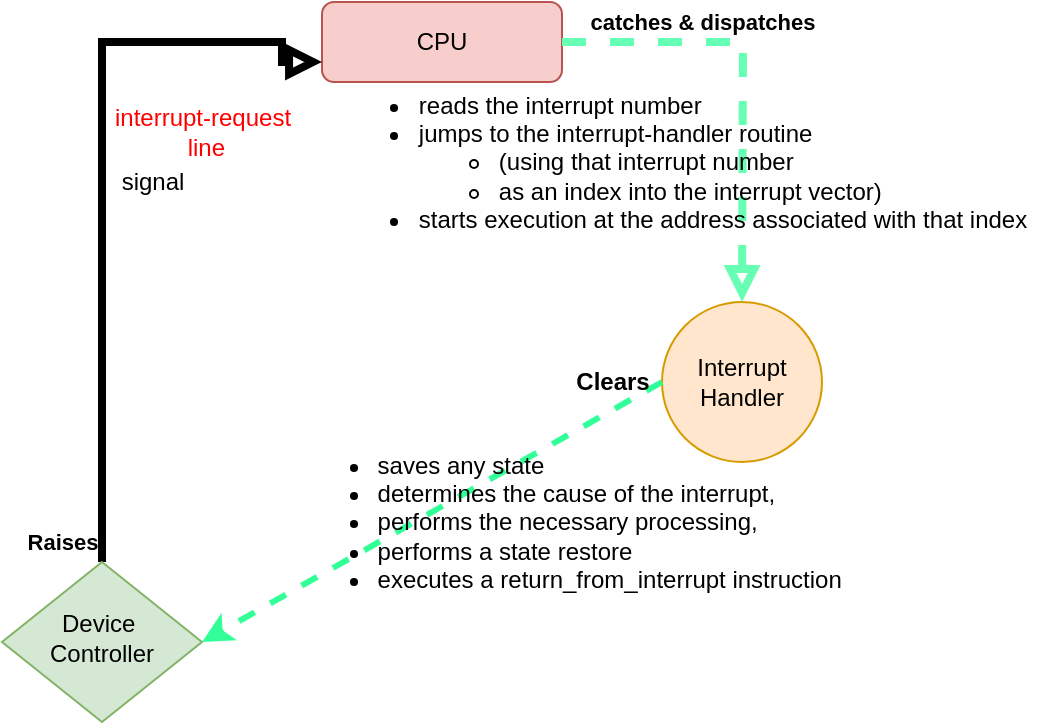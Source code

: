 <mxfile version="16.1.2" type="github">
  <diagram id="C5RBs43oDa-KdzZeNtuy" name="Page-1">
    <mxGraphModel dx="765" dy="457" grid="1" gridSize="10" guides="1" tooltips="1" connect="1" arrows="1" fold="1" page="1" pageScale="1" pageWidth="827" pageHeight="1169" math="0" shadow="0">
      <root>
        <mxCell id="WIyWlLk6GJQsqaUBKTNV-0" />
        <mxCell id="WIyWlLk6GJQsqaUBKTNV-1" parent="WIyWlLk6GJQsqaUBKTNV-0" />
        <mxCell id="WIyWlLk6GJQsqaUBKTNV-3" value="CPU" style="rounded=1;whiteSpace=wrap;html=1;fontSize=12;glass=0;strokeWidth=1;shadow=0;fillColor=#f8cecc;strokeColor=#b85450;" parent="WIyWlLk6GJQsqaUBKTNV-1" vertex="1">
          <mxGeometry x="330" y="110" width="120" height="40" as="geometry" />
        </mxCell>
        <mxCell id="WIyWlLk6GJQsqaUBKTNV-5" value="&lt;b&gt;Raises&lt;/b&gt;" style="edgeStyle=orthogonalEdgeStyle;rounded=0;html=1;jettySize=auto;orthogonalLoop=1;fontSize=11;endArrow=block;endFill=0;endSize=8;strokeWidth=4;shadow=0;labelBackgroundColor=none;entryX=0;entryY=0.75;entryDx=0;entryDy=0;" parent="WIyWlLk6GJQsqaUBKTNV-1" source="WIyWlLk6GJQsqaUBKTNV-6" target="WIyWlLk6GJQsqaUBKTNV-3" edge="1">
          <mxGeometry x="-0.947" y="20" relative="1" as="geometry">
            <mxPoint as="offset" />
            <mxPoint x="320" y="210" as="targetPoint" />
            <Array as="points">
              <mxPoint x="220" y="130" />
              <mxPoint x="310" y="130" />
              <mxPoint x="310" y="140" />
            </Array>
          </mxGeometry>
        </mxCell>
        <mxCell id="WIyWlLk6GJQsqaUBKTNV-6" value="Device&amp;nbsp;&lt;br&gt;Controller" style="rhombus;whiteSpace=wrap;html=1;shadow=0;fontFamily=Helvetica;fontSize=12;align=center;strokeWidth=1;spacing=6;spacingTop=-4;fillColor=#d5e8d4;strokeColor=#82b366;" parent="WIyWlLk6GJQsqaUBKTNV-1" vertex="1">
          <mxGeometry x="170" y="390" width="100" height="80" as="geometry" />
        </mxCell>
        <mxCell id="NZ3Rw7nmTvbq9uv955yS-0" value="Interrupt&lt;br&gt;Handler" style="ellipse;whiteSpace=wrap;html=1;aspect=fixed;fillColor=#ffe6cc;strokeColor=#d79b00;" vertex="1" parent="WIyWlLk6GJQsqaUBKTNV-1">
          <mxGeometry x="500" y="260" width="80" height="80" as="geometry" />
        </mxCell>
        <mxCell id="NZ3Rw7nmTvbq9uv955yS-2" value="&lt;b&gt;catches &amp;amp; dispatches&lt;/b&gt;" style="edgeStyle=orthogonalEdgeStyle;rounded=0;html=1;jettySize=auto;orthogonalLoop=1;fontSize=11;endArrow=block;endFill=0;endSize=8;strokeWidth=4;shadow=0;labelBackgroundColor=none;exitX=1;exitY=0.5;exitDx=0;exitDy=0;dashed=1;strokeColor=#66FFB3;" edge="1" parent="WIyWlLk6GJQsqaUBKTNV-1" source="WIyWlLk6GJQsqaUBKTNV-3">
          <mxGeometry x="-0.364" y="10" relative="1" as="geometry">
            <mxPoint as="offset" />
            <mxPoint x="450" y="280" as="sourcePoint" />
            <mxPoint x="540" y="260" as="targetPoint" />
          </mxGeometry>
        </mxCell>
        <mxCell id="NZ3Rw7nmTvbq9uv955yS-3" value="" style="endArrow=classic;html=1;rounded=0;exitX=0;exitY=0.5;exitDx=0;exitDy=0;entryX=1;entryY=0.5;entryDx=0;entryDy=0;dashed=1;strokeWidth=3;strokeColor=#33FF99;" edge="1" parent="WIyWlLk6GJQsqaUBKTNV-1" source="NZ3Rw7nmTvbq9uv955yS-0" target="WIyWlLk6GJQsqaUBKTNV-6">
          <mxGeometry width="50" height="50" relative="1" as="geometry">
            <mxPoint x="370" y="320" as="sourcePoint" />
            <mxPoint x="420" y="270" as="targetPoint" />
          </mxGeometry>
        </mxCell>
        <mxCell id="NZ3Rw7nmTvbq9uv955yS-4" value="&lt;b&gt;Clears&lt;/b&gt;" style="text;html=1;align=center;verticalAlign=middle;resizable=0;points=[];autosize=1;strokeColor=none;fillColor=none;" vertex="1" parent="WIyWlLk6GJQsqaUBKTNV-1">
          <mxGeometry x="450" y="290" width="50" height="20" as="geometry" />
        </mxCell>
        <mxCell id="NZ3Rw7nmTvbq9uv955yS-5" value="&lt;ul&gt;&lt;li style=&quot;text-align: left&quot;&gt;saves any state&amp;nbsp;&lt;/li&gt;&lt;li style=&quot;text-align: left&quot;&gt;&lt;span style=&quot;text-align: center&quot;&gt;determines the cause of the interrupt,&amp;nbsp;&lt;/span&gt;&lt;/li&gt;&lt;li style=&quot;text-align: left&quot;&gt;&lt;span style=&quot;text-align: center&quot;&gt;performs the necessary&amp;nbsp;&lt;/span&gt;&lt;span style=&quot;text-align: center&quot;&gt;processing,&amp;nbsp;&lt;/span&gt;&lt;/li&gt;&lt;li style=&quot;text-align: left&quot;&gt;&lt;span style=&quot;text-align: center&quot;&gt;performs a state restore&lt;/span&gt;&lt;/li&gt;&lt;li style=&quot;text-align: left&quot;&gt;&lt;span style=&quot;text-align: center&quot;&gt;executes a return_from_interrupt&amp;nbsp;&lt;/span&gt;&lt;span style=&quot;text-align: center&quot;&gt;instruction&amp;nbsp;&lt;/span&gt;&lt;/li&gt;&lt;/ul&gt;" style="text;html=1;align=center;verticalAlign=middle;resizable=0;points=[];autosize=1;strokeColor=none;fillColor=none;" vertex="1" parent="WIyWlLk6GJQsqaUBKTNV-1">
          <mxGeometry x="310" y="320" width="290" height="100" as="geometry" />
        </mxCell>
        <mxCell id="NZ3Rw7nmTvbq9uv955yS-6" value="&lt;ul&gt;&lt;li style=&quot;text-align: left&quot;&gt;reads the interrupt number&lt;/li&gt;&lt;li style=&quot;text-align: left&quot;&gt;jumps to the&amp;nbsp;&lt;span style=&quot;text-align: center&quot;&gt;interrupt-handler routine&amp;nbsp;&lt;/span&gt;&lt;/li&gt;&lt;ul&gt;&lt;li style=&quot;text-align: left&quot;&gt;(using that interrupt number&lt;/li&gt;&lt;li style=&quot;text-align: left&quot;&gt;as an index into the interrupt vector)&lt;/li&gt;&lt;/ul&gt;&lt;li style=&quot;text-align: left&quot;&gt;starts execution at the address associated with that index&lt;/li&gt;&lt;/ul&gt;" style="text;html=1;align=center;verticalAlign=middle;resizable=0;points=[];autosize=1;strokeColor=none;fillColor=none;" vertex="1" parent="WIyWlLk6GJQsqaUBKTNV-1">
          <mxGeometry x="330" y="140" width="360" height="100" as="geometry" />
        </mxCell>
        <mxCell id="NZ3Rw7nmTvbq9uv955yS-8" value="&lt;font color=&quot;#ff0000&quot;&gt;interrupt-request&lt;br&gt;&amp;nbsp;line&lt;/font&gt;" style="text;html=1;align=center;verticalAlign=middle;resizable=0;points=[];autosize=1;strokeColor=none;fillColor=none;rotation=0;" vertex="1" parent="WIyWlLk6GJQsqaUBKTNV-1">
          <mxGeometry x="220" y="160" width="100" height="30" as="geometry" />
        </mxCell>
        <mxCell id="NZ3Rw7nmTvbq9uv955yS-13" value="&lt;font color=&quot;#000000&quot;&gt;signal&lt;/font&gt;" style="text;html=1;align=center;verticalAlign=middle;resizable=0;points=[];autosize=1;strokeColor=none;fillColor=none;fontColor=#FF0000;" vertex="1" parent="WIyWlLk6GJQsqaUBKTNV-1">
          <mxGeometry x="220" y="190" width="50" height="20" as="geometry" />
        </mxCell>
      </root>
    </mxGraphModel>
  </diagram>
</mxfile>
